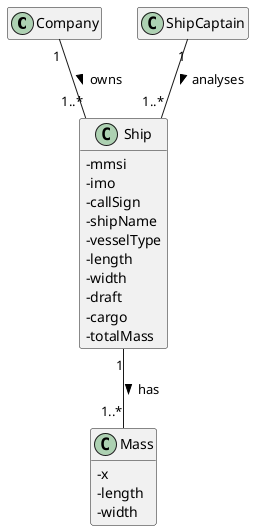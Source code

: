 @startuml

hide empty methods
hide empty attributes
skinparam classAttributeIconSize 0

class Company{}

class ShipCaptain{}

class Ship {
    -mmsi
    -imo
    -callSign
    -shipName
    -vesselType
    -length
    -width
    -draft
    -cargo
    -totalMass
}

class Mass {
    - x
    - length
    - width
}

Company "1" -- "1..*" Ship : owns >
ShipCaptain "1" -- "1..*" Ship : analyses >
Ship "1" -- "1..*" Mass : has >

@enduml